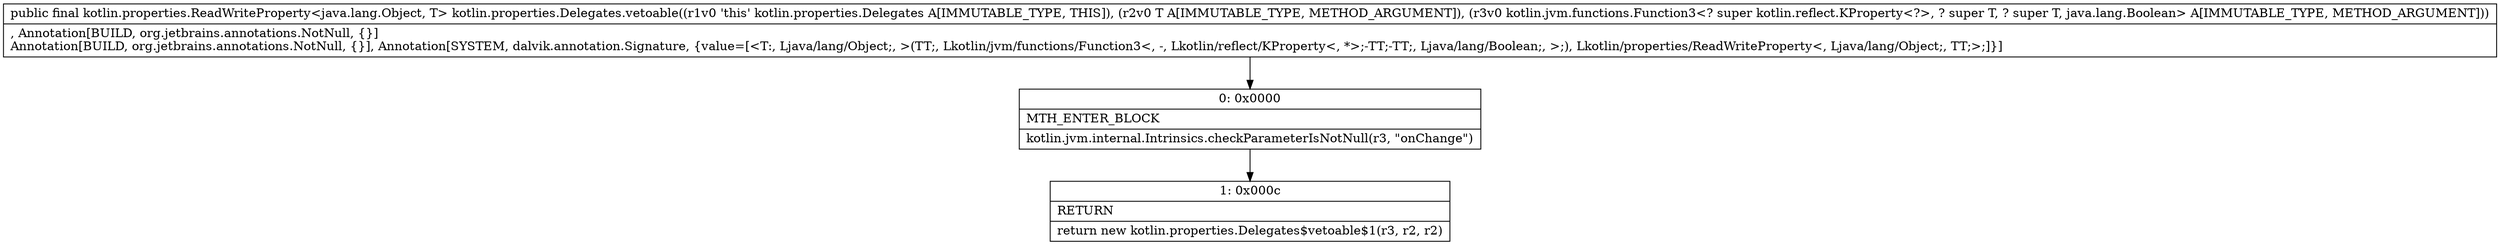digraph "CFG forkotlin.properties.Delegates.vetoable(Ljava\/lang\/Object;Lkotlin\/jvm\/functions\/Function3;)Lkotlin\/properties\/ReadWriteProperty;" {
Node_0 [shape=record,label="{0\:\ 0x0000|MTH_ENTER_BLOCK\l|kotlin.jvm.internal.Intrinsics.checkParameterIsNotNull(r3, \"onChange\")\l}"];
Node_1 [shape=record,label="{1\:\ 0x000c|RETURN\l|return new kotlin.properties.Delegates$vetoable$1(r3, r2, r2)\l}"];
MethodNode[shape=record,label="{public final kotlin.properties.ReadWriteProperty\<java.lang.Object, T\> kotlin.properties.Delegates.vetoable((r1v0 'this' kotlin.properties.Delegates A[IMMUTABLE_TYPE, THIS]), (r2v0 T A[IMMUTABLE_TYPE, METHOD_ARGUMENT]), (r3v0 kotlin.jvm.functions.Function3\<? super kotlin.reflect.KProperty\<?\>, ? super T, ? super T, java.lang.Boolean\> A[IMMUTABLE_TYPE, METHOD_ARGUMENT]))  | , Annotation[BUILD, org.jetbrains.annotations.NotNull, \{\}]\lAnnotation[BUILD, org.jetbrains.annotations.NotNull, \{\}], Annotation[SYSTEM, dalvik.annotation.Signature, \{value=[\<T:, Ljava\/lang\/Object;, \>(TT;, Lkotlin\/jvm\/functions\/Function3\<, \-, Lkotlin\/reflect\/KProperty\<, *\>;\-TT;\-TT;, Ljava\/lang\/Boolean;, \>;), Lkotlin\/properties\/ReadWriteProperty\<, Ljava\/lang\/Object;, TT;\>;]\}]\l}"];
MethodNode -> Node_0;
Node_0 -> Node_1;
}

